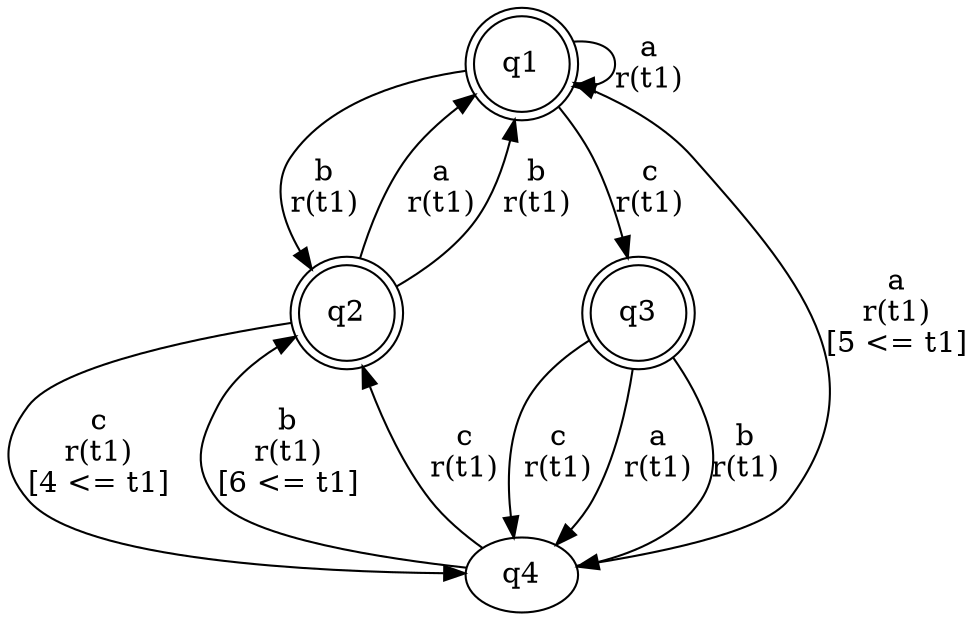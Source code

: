 digraph "tests_1/test30/solution501/solution" {
	q1[label=q1 shape=doublecircle]
	q2[label=q2 shape=doublecircle]
	q4[label=q4]
	q3[label=q3 shape=doublecircle]
	q1 -> q2[label="b\nr(t1)\n"]
	q2 -> q1[label="a\nr(t1)\n"]
	q2 -> q1[label="b\nr(t1)\n"]
	q2 -> q4[label="c\nr(t1)\n[4 <= t1]"]
	q4 -> q2[label="b\nr(t1)\n[6 <= t1]"]
	q4 -> q1[label="a\nr(t1)\n[5 <= t1]"]
	q4 -> q2[label="c\nr(t1)\n"]
	q1 -> q3[label="c\nr(t1)\n"]
	q3 -> q4[label="c\nr(t1)\n"]
	q3 -> q4[label="a\nr(t1)\n"]
	q3 -> q4[label="b\nr(t1)\n"]
	q1 -> q1[label="a\nr(t1)\n"]
}
